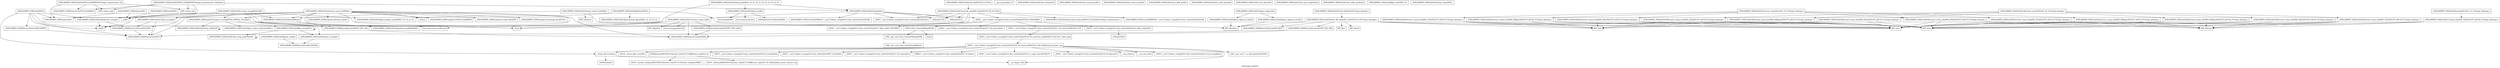 digraph "Call graph: grid3d.ll" {
	label="Call graph: grid3d.ll";

	Node0x5564bbf98810 [shape=record,label="{_ZdaPv}"];
	Node0x5564bbf92a80 [shape=record,label="{_ZN9LAMMPS_NS6Memory7destroyIiEEvRPPPT_}"];
	Node0x5564bbf92a80 -> Node0x5564bbf87130;
	Node0x5564bbe60f80 [shape=record,label="{_ZN9LAMMPS_NS6Grid3dC2EPNS_6LAMMPSEP19ompi_communicator_tiii}"];
	Node0x5564bbe60f80 -> Node0x5564bbed07b0;
	Node0x5564bbe60f80 -> Node0x5564bbebe4b0;
	Node0x5564bbe60f80 -> Node0x5564bbeb3df0;
	Node0x5564bbe60f80 -> Node0x5564bbde92e0;
	Node0x5564bbed07b0 [shape=record,label="{_ZN9LAMMPS_NS8PointersC2EPNS_6LAMMPSE}"];
	Node0x5564bbebe4b0 [shape=record,label="{MPI_Comm_rank}"];
	Node0x5564bbf2ae40 [shape=record,label="{__gxx_personality_v0}"];
	Node0x5564bbeb3df0 [shape=record,label="{MPI_Comm_size}"];
	Node0x5564bbf01f60 [shape=record,label="{_ZN9LAMMPS_NS6Grid3dC2EPNS_6LAMMPSEP19ompi_communicator_tiiiiiiiiiiiiiii}"];
	Node0x5564bbf01f60 -> Node0x5564bbed07b0;
	Node0x5564bbf01f60 -> Node0x5564bbebe4b0;
	Node0x5564bbf01f60 -> Node0x5564bbeb3df0;
	Node0x5564bbf01f60 -> Node0x5564bbeff6e0;
	Node0x5564bbf01f60 -> Node0x5564bbde92e0;
	Node0x5564bbeff6e0 [shape=record,label="{_ZN9LAMMPS_NS6Grid3d10initializeEv}"];
	Node0x5564bbeff6e0 -> Node0x5564bbf3e9c0;
	Node0x5564bbeff6e0 -> Node0x5564bbf4df70;
	Node0x5564bbeff6e0 -> Node0x5564bbf81570;
	Node0x5564bbeff6e0 -> Node0x5564bbf56830;
	Node0x5564bbeff6e0 -> Node0x5564bbf4a4d0;
	Node0x5564bbeff6e0 -> Node0x5564bbf425c0;
	Node0x5564bbdef1a0 [shape=record,label="{_ZN9LAMMPS_NS6Grid3d18forward_comm_tiledINS_6KSpaceEEEvPT_iiiPvS5_P15ompi_datatype_t}"];
	Node0x5564bbdef1a0 -> Node0x5564bbdf3c90;
	Node0x5564bbdef1a0 -> Node0x5564bbdf56d0;
	Node0x5564bbdef1a0 -> Node0x5564bc01c8c0;
	Node0x5564bbf7b7f0 [shape=record,label="{_ZN9LAMMPS_NS6Grid3dD2Ev}"];
	Node0x5564bbf7b7f0 -> Node0x5564bbf68370;
	Node0x5564bbf7b7f0 -> Node0x5564bbf9e3d0;
	Node0x5564bbf7b7f0 -> Node0x5564bbf87130;
	Node0x5564bbf7b7f0 -> Node0x5564bbf98810;
	Node0x5564bbf7b7f0 -> Node0x5564bbde92e0;
	Node0x5564bbf7b7f0 -> Node0x5564bbf8cec0;
	Node0x5564bbf7b7f0 -> Node0x5564bbf92a80;
	Node0x5564bbf68370 [shape=record,label="{_ZN9LAMMPS_NS6Memory7destroyIiEEvRPT_}"];
	Node0x5564bbf68370 -> Node0x5564bbf87130;
	Node0x5564bbf9e3d0 [shape=record,label="{__clang_call_terminate}"];
	Node0x5564bbf9e3d0 -> Node0x5564bbfbd010;
	Node0x5564bbf9e3d0 -> Node0x5564bbfb6140;
	Node0x5564bbfbd010 [shape=record,label="{__cxa_begin_catch}"];
	Node0x5564bbfb6140 [shape=record,label="{_ZSt9terminatev}"];
	Node0x5564bbf87130 [shape=record,label="{_ZN9LAMMPS_NS6Memory5sfreeEPv}"];
	Node0x5564bbdc82d0 [shape=record,label="{_ZN9LAMMPS_NS6Grid3d13clean_overlapEv}"];
	Node0x5564bbdc82d0 -> Node0x5564bbf68370;
	Node0x5564bbdc82d0 -> Node0x5564bbf87130;
	Node0x5564bbf8cec0 [shape=record,label="{_ZN9LAMMPS_NS6Grid3d16deallocate_remapEv}"];
	Node0x5564bbf8cec0 -> Node0x5564bbf68370;
	Node0x5564bbf8cec0 -> Node0x5564bbf98810;
	Node0x5564bbfe29b0 [shape=record,label="{_ZN9LAMMPS_NS6Grid3dD0Ev}"];
	Node0x5564bbfe29b0 -> Node0x5564bbfaedf0;
	Node0x5564bbfaedf0 [shape=record,label="{_ZdlPv}"];
	Node0x5564bbfaa950 [shape=record,label="{_ZN9LAMMPS_NS6Grid3d12set_distanceEd}"];
	Node0x5564bbff35f0 [shape=record,label="{_ZN9LAMMPS_NS6Grid3d16set_stencil_gridEii}"];
	Node0x5564bbe2c3f0 [shape=record,label="{_ZN9LAMMPS_NS6Grid3d16set_stencil_atomEii}"];
	Node0x5564bbe01690 [shape=record,label="{_ZN9LAMMPS_NS6Grid3d14set_shift_gridEd}"];
	Node0x5564bc001640 [shape=record,label="{_ZN9LAMMPS_NS6Grid3d14set_shift_atomEdd}"];
	Node0x5564bbdf4760 [shape=record,label="{_ZN9LAMMPS_NS6Grid3d11set_zfactorEd}"];
	Node0x5564bbdc7670 [shape=record,label="{_ZN9LAMMPS_NS6Grid3d15set_proc_neighsEiiiiii}"];
	Node0x5564bbe5bda0 [shape=record,label="{_ZN9LAMMPS_NS6Grid3d15set_caller_gridEiiiiii}"];
	Node0x5564bbdf5a00 [shape=record,label="{_ZN9LAMMPS_NS6Grid3d9identicalEPS0_}"];
	Node0x5564bbdf5a00 -> Node0x5564bbdc6600;
	Node0x5564bbdf5a00 -> Node0x5564bbdc6c80;
	Node0x5564bbdf5a00 -> Node0x5564bbdc60e0;
	Node0x5564bbdc6600 [shape=record,label="{_ZN9LAMMPS_NS6Grid3d16get_bounds_ownedERiS1_S1_S1_S1_S1_}"];
	Node0x5564bbdc6c80 [shape=record,label="{_ZN9LAMMPS_NS6Grid3d16get_bounds_ghostERiS1_S1_S1_S1_S1_}"];
	Node0x5564bbdc60e0 [shape=record,label="{MPI_Allreduce}"];
	Node0x5564bbdc7140 [shape=record,label="{_ZN9LAMMPS_NS6Grid3d8get_sizeERiS1_S1_}"];
	Node0x5564bbdc73c0 [shape=record,label="{_ZN9LAMMPS_NS6Grid3d10setup_gridERiS1_S1_S1_S1_S1_S1_S1_S1_S1_S1_S1_}"];
	Node0x5564bbdc73c0 -> Node0x5564bbdf47e0;
	Node0x5564bbdc73c0 -> Node0x5564bbeff6e0;
	Node0x5564bbdc73c0 -> Node0x5564bbde1110;
	Node0x5564bbea3fa0 [shape=record,label="{_ZN9LAMMPS_NS6Memory7smallocElPKc}"];
	Node0x5564bbe1d190 [shape=record,label="{MPI_Allgather}"];
	Node0x5564bbe30060 [shape=record,label="{_ZN9LAMMPS_NS6Grid3d10setup_commERiS1_}"];
	Node0x5564bbe2d360 [shape=record,label="{_ZN9LAMMPS_NS6Grid3d16setup_comm_brickERiS1_}"];
	Node0x5564bbe2d360 -> Node0x5564bbdc8240;
	Node0x5564bbe2d360 -> Node0x5564bbdc60e0;
	Node0x5564bbe2d360 -> Node0x5564bbdc7790;
	Node0x5564bbdf47e0 [shape=record,label="{_ZN9LAMMPS_NS6Grid3d14partition_gridEidddiRiS1_}"];
	Node0x5564bbde1110 [shape=record,label="{_ZN9LAMMPS_NS6Grid3d10ghost_gridEv}"];
	Node0x5564bbde1110 -> Node0x5564bbdf1b90;
	Node0x5564bbde1110 -> Node0x5564bbe4dfb0;
	Node0x5564bbde1110 -> Node0x5564bbf166f0;
	Node0x5564bbf4a4d0 [shape=record,label="{_ZN9LAMMPS_NS5Error3oneERKNSt7__cxx1112basic_stringIcSt11char_traitsIcESaIcEEEiS8_}"];
	Node0x5564bbf3e9c0 [shape=record,label="{_ZNSaIcEC1Ev}"];
	Node0x5564bbf4df70 [shape=record,label="{_ZNSt7__cxx1112basic_stringIcSt11char_traitsIcESaIcEEC2IS3_EEPKcRKS3_}"];
	Node0x5564bbf4df70 -> Node0x5564bbf4dff0;
	Node0x5564bbf4df70 -> Node0x5564bbf0b800;
	Node0x5564bbf4df70 -> Node0x5564bbe80960;
	Node0x5564bbf4df70 -> Node0x5564bbe300e0;
	Node0x5564bbf4df70 -> Node0x5564bbe18a50;
	Node0x5564bbf425c0 [shape=record,label="{_ZNSt7__cxx1112basic_stringIcSt11char_traitsIcESaIcEED1Ev}"];
	Node0x5564bbf56830 [shape=record,label="{_ZNSaIcED1Ev}"];
	Node0x5564bbf81570 [shape=record,label="{_ZN9LAMMPS_NS6Grid3d17extract_comm_infoEv}"];
	Node0x5564bbf81570 -> Node0x5564bbdfff40;
	Node0x5564bbf81570 -> Node0x5564bbf9ef70;
	Node0x5564bbf81570 -> Node0x5564bbe1d190;
	Node0x5564bbf81570 -> Node0x5564bbea3fa0;
	Node0x5564bbf81570 -> Node0x5564bbf885b0;
	Node0x5564bbf81570 -> Node0x5564bbe80310;
	Node0x5564bbe4dfb0 [shape=record,label="{_ZN9MathExtra7tribboxEPddS0_}"];
	Node0x5564bbf166f0 [shape=record,label="{llvm.fmuladd.f64}"];
	Node0x5564bbdfff40 [shape=record,label="{llvm.umul.with.overflow.i64}"];
	Node0x5564bbf9ef70 [shape=record,label="{_Znam}"];
	Node0x5564bbf885b0 [shape=record,label="{llvm.memcpy.p0.p0.i64}"];
	Node0x5564bbe80310 [shape=record,label="{_ZN9LAMMPS_NS6Memory6createIiEEPPPT_RS5_iiiPKc}"];
	Node0x5564bbe80310 -> Node0x5564bbea3fa0;
	Node0x5564bbdf1b90 [shape=record,label="{llvm.memset.p0.i64}"];
	Node0x5564bc01be10 [shape=record,label="{_ZN9LAMMPS_NS6Grid3d15compute_overlapEiPiS1_RPNS0_7OverlapE}"];
	Node0x5564bc01be10 -> Node0x5564bc01bce0;
	Node0x5564bc01be10 -> Node0x5564bbe40830;
	Node0x5564bc01be10 -> Node0x5564bbdfeb00;
	Node0x5564bc01be10 -> Node0x5564bbe38f00;
	Node0x5564bc01be10 -> Node0x5564bbe3c4a0;
	Node0x5564bc01be10 -> Node0x5564bbdf47e0;
	Node0x5564bbdc7790 [shape=record,label="{_ZN9LAMMPS_NS6Grid3d7indicesERPiiiiiii}"];
	Node0x5564bbdc7790 -> Node0x5564bc01bce0;
	Node0x5564bbdc8240 [shape=record,label="{MPI_Sendrecv}"];
	Node0x5564bc01bd90 [shape=record,label="{_ZN9LAMMPS_NS6Grid3d16setup_comm_tiledERiS1_}"];
	Node0x5564bc01bd90 -> Node0x5564bc01be10;
	Node0x5564bc01bd90 -> Node0x5564bc01bce0;
	Node0x5564bc01bd90 -> Node0x5564bbea3fa0;
	Node0x5564bc01bd90 -> Node0x5564bc01bec0;
	Node0x5564bc01bd90 -> Node0x5564bc01bf40;
	Node0x5564bc01bd90 -> Node0x5564bc01bfc0;
	Node0x5564bc01bd90 -> Node0x5564bbf87130;
	Node0x5564bc01bd90 -> Node0x5564bc01c040;
	Node0x5564bc01bd90 -> Node0x5564bc01c0c0;
	Node0x5564bc01bd90 -> Node0x5564bbf68370;
	Node0x5564bc01bd90 -> Node0x5564bbdc82d0;
	Node0x5564bc01bd90 -> Node0x5564bbf9ef70;
	Node0x5564bc01bd90 -> Node0x5564bbdfff40;
	Node0x5564bc01bd90 -> Node0x5564bbdc7790;
	Node0x5564bc01bd90 -> Node0x5564bbfaedf0;
	Node0x5564bc01bce0 [shape=record,label="{_ZN9LAMMPS_NS6Memory6createIiEEPT_RS3_iPKc}"];
	Node0x5564bc01bce0 -> Node0x5564bbea3fa0;
	Node0x5564bc01bec0 [shape=record,label="{_Znwm}"];
	Node0x5564bc01bf40 [shape=record,label="{_ZN9LAMMPS_NS9IrregularC1EPNS_6LAMMPSE}"];
	Node0x5564bc01bfc0 [shape=record,label="{_ZN9LAMMPS_NS9Irregular11create_dataEiPii}"];
	Node0x5564bc01c040 [shape=record,label="{_ZN9LAMMPS_NS9Irregular13exchange_dataEPciS1_}"];
	Node0x5564bc01c0c0 [shape=record,label="{_ZN9LAMMPS_NS9Irregular12destroy_dataEv}"];
	Node0x5564bbdd8f90 [shape=record,label="{_ZN9LAMMPS_NS6Grid3d14ghost_adjacentEv}"];
	Node0x5564bbdd8f90 -> Node0x5564bbdde140;
	Node0x5564bbdd8f90 -> Node0x5564bbddff90;
	Node0x5564bbdde140 [shape=record,label="{_ZN9LAMMPS_NS6Grid3d20ghost_adjacent_brickEv}"];
	Node0x5564bbdde140 -> Node0x5564bbdc60e0;
	Node0x5564bbddff90 [shape=record,label="{_ZN9LAMMPS_NS6Grid3d20ghost_adjacent_tiledEv}"];
	Node0x5564bbddff90 -> Node0x5564bbdc60e0;
	Node0x5564bbde4340 [shape=record,label="{_ZN9LAMMPS_NS6Grid3d12forward_commEiPviiiS1_S1_P15ompi_datatype_t}"];
	Node0x5564bbde4340 -> Node0x5564bbde6bd0;
	Node0x5564bbde4340 -> Node0x5564bbde98c0;
	Node0x5564bbde4340 -> Node0x5564bbdeb020;
	Node0x5564bbde4340 -> Node0x5564bbdef1a0;
	Node0x5564bbde4340 -> Node0x5564bbdf0360;
	Node0x5564bbde4340 -> Node0x5564bbdf3130;
	Node0x5564bbde6bd0 [shape=record,label="{_ZN9LAMMPS_NS6Grid3d18forward_comm_brickINS_6KSpaceEEEvPT_iiiPvS5_P15ompi_datatype_t}"];
	Node0x5564bbde6bd0 -> Node0x5564bbdfa5c0;
	Node0x5564bbde6bd0 -> Node0x5564bbdf3c90;
	Node0x5564bbde6bd0 -> Node0x5564bbdf56d0;
	Node0x5564bbde98c0 [shape=record,label="{_ZN9LAMMPS_NS6Grid3d18forward_comm_brickINS_4PairEEEvPT_iiiPvS5_P15ompi_datatype_t}"];
	Node0x5564bbde98c0 -> Node0x5564bbdfa5c0;
	Node0x5564bbde98c0 -> Node0x5564bbdf3c90;
	Node0x5564bbde98c0 -> Node0x5564bbdf56d0;
	Node0x5564bbdeb020 [shape=record,label="{_ZN9LAMMPS_NS6Grid3d18forward_comm_brickINS_3FixEEEvPT_iiiPvS5_P15ompi_datatype_t}"];
	Node0x5564bbdeb020 -> Node0x5564bbdfa5c0;
	Node0x5564bbdeb020 -> Node0x5564bbdf3c90;
	Node0x5564bbdeb020 -> Node0x5564bbdf56d0;
	Node0x5564bbdf0360 [shape=record,label="{_ZN9LAMMPS_NS6Grid3d18forward_comm_tiledINS_4PairEEEvPT_iiiPvS5_P15ompi_datatype_t}"];
	Node0x5564bbdf0360 -> Node0x5564bbdf3c90;
	Node0x5564bbdf0360 -> Node0x5564bbdf56d0;
	Node0x5564bbdf0360 -> Node0x5564bc01c8c0;
	Node0x5564bbdf3130 [shape=record,label="{_ZN9LAMMPS_NS6Grid3d18forward_comm_tiledINS_3FixEEEvPT_iiiPvS5_P15ompi_datatype_t}"];
	Node0x5564bbdf3130 -> Node0x5564bbdf3c90;
	Node0x5564bbdf3130 -> Node0x5564bbdf56d0;
	Node0x5564bbdf3130 -> Node0x5564bc01c8c0;
	Node0x5564bc01cbe0 [shape=record,label="{_ZN9LAMMPS_NS6Grid3d12reverse_commEiPviiiS1_S1_P15ompi_datatype_t}"];
	Node0x5564bc01cbe0 -> Node0x5564bc01cc60;
	Node0x5564bc01cbe0 -> Node0x5564bc01cce0;
	Node0x5564bc01cbe0 -> Node0x5564bc01cd60;
	Node0x5564bc01cbe0 -> Node0x5564bc01cde0;
	Node0x5564bc01cbe0 -> Node0x5564bc01ce60;
	Node0x5564bc01cbe0 -> Node0x5564bc01d030;
	Node0x5564bc01cc60 [shape=record,label="{_ZN9LAMMPS_NS6Grid3d18reverse_comm_brickINS_6KSpaceEEEvPT_iiiPvS5_P15ompi_datatype_t}"];
	Node0x5564bc01cc60 -> Node0x5564bbdfa5c0;
	Node0x5564bc01cc60 -> Node0x5564bbdf3c90;
	Node0x5564bc01cc60 -> Node0x5564bbdf56d0;
	Node0x5564bc01cce0 [shape=record,label="{_ZN9LAMMPS_NS6Grid3d18reverse_comm_brickINS_4PairEEEvPT_iiiPvS5_P15ompi_datatype_t}"];
	Node0x5564bc01cce0 -> Node0x5564bbdfa5c0;
	Node0x5564bc01cce0 -> Node0x5564bbdf3c90;
	Node0x5564bc01cce0 -> Node0x5564bbdf56d0;
	Node0x5564bc01cd60 [shape=record,label="{_ZN9LAMMPS_NS6Grid3d18reverse_comm_brickINS_3FixEEEvPT_iiiPvS5_P15ompi_datatype_t}"];
	Node0x5564bc01cd60 -> Node0x5564bbdfa5c0;
	Node0x5564bc01cd60 -> Node0x5564bbdf3c90;
	Node0x5564bc01cd60 -> Node0x5564bbdf56d0;
	Node0x5564bc01cde0 [shape=record,label="{_ZN9LAMMPS_NS6Grid3d18reverse_comm_tiledINS_6KSpaceEEEvPT_iiiPvS5_P15ompi_datatype_t}"];
	Node0x5564bc01cde0 -> Node0x5564bbdf3c90;
	Node0x5564bc01cde0 -> Node0x5564bbdf56d0;
	Node0x5564bc01cde0 -> Node0x5564bc01c8c0;
	Node0x5564bc01ce60 [shape=record,label="{_ZN9LAMMPS_NS6Grid3d18reverse_comm_tiledINS_4PairEEEvPT_iiiPvS5_P15ompi_datatype_t}"];
	Node0x5564bc01ce60 -> Node0x5564bbdf3c90;
	Node0x5564bc01ce60 -> Node0x5564bbdf56d0;
	Node0x5564bc01ce60 -> Node0x5564bc01c8c0;
	Node0x5564bc01d030 [shape=record,label="{_ZN9LAMMPS_NS6Grid3d18reverse_comm_tiledINS_3FixEEEvPT_iiiPvS5_P15ompi_datatype_t}"];
	Node0x5564bc01d030 -> Node0x5564bbdf3c90;
	Node0x5564bc01d030 -> Node0x5564bbdf56d0;
	Node0x5564bc01d030 -> Node0x5564bc01c8c0;
	Node0x5564bc01d890 [shape=record,label="{_ZN9LAMMPS_NS6Grid3d11setup_remapEPS0_RiS2_}"];
	Node0x5564bc01d890 -> Node0x5564bbf8cec0;
	Node0x5564bc01d890 -> Node0x5564bbdc6600;
	Node0x5564bc01d890 -> Node0x5564bc01be10;
	Node0x5564bc01d890 -> Node0x5564bbdfff40;
	Node0x5564bc01d890 -> Node0x5564bbf9ef70;
	Node0x5564bc01d890 -> Node0x5564bbdc7790;
	Node0x5564bc01d890 -> Node0x5564bbdc82d0;
	Node0x5564bc01d890 -> Node0x5564bbf98810;
	Node0x5564bbdfc580 [shape=record,label="{_ZN9LAMMPS_NS6Grid3d11remap_styleINS_3FixEEEvPT_iiiPvS5_P15ompi_datatype_t}"];
	Node0x5564bbdfc580 -> Node0x5564bbdf3c90;
	Node0x5564bbdfc580 -> Node0x5564bbdf56d0;
	Node0x5564bbdfc580 -> Node0x5564bc01c8c0;
	Node0x5564bbdfb0a0 [shape=record,label="{_ZN9LAMMPS_NS6Grid3d5remapEiPviiiS1_S1_P15ompi_datatype_t}"];
	Node0x5564bbdfb0a0 -> Node0x5564bbdfc580;
	Node0x5564bbdfd560 [shape=record,label="{_ZN9LAMMPS_NS6Grid3d9read_fileEiPvP8_IO_FILEii}"];
	Node0x5564bbdfd560 -> Node0x5564bbdfdda0;
	Node0x5564bbdfdda0 [shape=record,label="{_ZN9LAMMPS_NS6Grid3d15read_file_styleINS_3FixEEEvPT_P8_IO_FILEii}"];
	Node0x5564bbdfdda0 -> Node0x5564bbf9ef70;
	Node0x5564bbdfdda0 -> Node0x5564bbdcdda0;
	Node0x5564bbdfdda0 -> Node0x5564bbf3e9c0;
	Node0x5564bbdfdda0 -> Node0x5564bbf4df70;
	Node0x5564bbdfdda0 -> Node0x5564bbf98810;
	Node0x5564bbdfdda0 -> Node0x5564bc01de40;
	Node0x5564bbdfdda0 -> Node0x5564bbf425c0;
	Node0x5564bbdfdda0 -> Node0x5564bbf56830;
	Node0x5564bc01dec0 [shape=record,label="{_ZN9LAMMPS_NS6Grid3d10write_fileEiPviiiP15ompi_datatype_t}"];
	Node0x5564bc01dec0 -> Node0x5564bc01df40;
	Node0x5564bc01df40 [shape=record,label="{_ZN9LAMMPS_NS6Grid3d16write_file_styleINS_3FixEEEvPT_iiiP15ompi_datatype_t}"];
	Node0x5564bc01df40 -> Node0x5564bbdc60e0;
	Node0x5564bc01df40 -> Node0x5564bc01dff0;
	Node0x5564bc01df40 -> Node0x5564bbdffb00;
	Node0x5564bc01df40 -> Node0x5564bbdf3c90;
	Node0x5564bc01df40 -> Node0x5564bbdf56d0;
	Node0x5564bc01df40 -> Node0x5564bbdfa5c0;
	Node0x5564bc01df40 -> Node0x5564bc01e070;
	Node0x5564bc01df40 -> Node0x5564bbe356d0;
	Node0x5564bbe40830 [shape=record,label="{_ZN9LAMMPS_NS6Grid3d18proc_index_uniformEiidiPd}"];
	Node0x5564bbe3c4a0 [shape=record,label="{_ZN9LAMMPS_NS6Grid3d12grow_overlapEv}"];
	Node0x5564bbe3c4a0 -> Node0x5564bbe012d0;
	Node0x5564bbe38f00 [shape=record,label="{_ZN9LAMMPS_NS6Grid3d8box_dropEPiS1_}"];
	Node0x5564bbe38f00 -> Node0x5564bbe02ab0;
	Node0x5564bbe38f00 -> Node0x5564bbe3c4a0;
	Node0x5564bbe38f00 -> Node0x5564bbe38f00;
	Node0x5564bbdfeb00 [shape=record,label="{_ZN9LAMMPS_NS6Grid3d15partition_tiledEiiiPi}"];
	Node0x5564bbdfeb00 -> Node0x5564bbdfeb00;
	Node0x5564bbe02ab0 [shape=record,label="{_ZN9LAMMPS_NS6Grid3d13box_drop_gridEPiiiRiS1_}"];
	Node0x5564bbe02ab0 -> Node0x5564bbe02ab0;
	Node0x5564bbe04200 [shape=record,label="{_ZN9LAMMPS_NS6Grid3d9grow_swapEv}"];
	Node0x5564bbe04200 -> Node0x5564bbe012d0;
	Node0x5564bbe012d0 [shape=record,label="{_ZN9LAMMPS_NS6Memory8sreallocEPvlPKc}"];
	Node0x5564bbde92e0 [shape=record,label="{_ZN9LAMMPS_NS8PointersD2Ev}"];
	Node0x5564bbe05530 [shape=record,label="{_ZN9LAMMPS_NS8PointersD0Ev}"];
	Node0x5564bbe05530 -> Node0x5564bbde92e0;
	Node0x5564bbe05530 -> Node0x5564bbfaedf0;
	Node0x5564bbf4dff0 [shape=record,label="{_ZNSt7__cxx1112basic_stringIcSt11char_traitsIcESaIcEE13_M_local_dataEv}"];
	Node0x5564bbf0b800 [shape=record,label="{_ZNSt7__cxx1112basic_stringIcSt11char_traitsIcESaIcEE12_Alloc_hiderC1EPcRKS3_}"];
	Node0x5564bbe300e0 [shape=record,label="{_ZNSt7__cxx1112basic_stringIcSt11char_traitsIcESaIcEE12_M_constructIPKcEEvT_S8_}"];
	Node0x5564bbe300e0 -> Node0x5564bbe08360;
	Node0x5564bbe80960 [shape=record,label="{_ZNSt11char_traitsIcE6lengthEPKc}"];
	Node0x5564bbe80960 -> Node0x5564bbe0cc40;
	Node0x5564bbe80960 -> Node0x5564bbe119a0;
	Node0x5564bbe18a50 [shape=record,label="{_ZNSt7__cxx1112basic_stringIcSt11char_traitsIcESaIcEE12_Alloc_hiderD2Ev}"];
	Node0x5564bbe18a50 -> Node0x5564bbe0e040;
	Node0x5564bbe08360 [shape=record,label="{_ZNSt7__cxx1112basic_stringIcSt11char_traitsIcESaIcEE16_M_construct_auxIPKcEEvT_S8_St12__false_type}"];
	Node0x5564bbe08360 -> Node0x5564bbe15dd0;
	Node0x5564bbe15dd0 [shape=record,label="{_ZNSt7__cxx1112basic_stringIcSt11char_traitsIcESaIcEE12_M_constructIPKcEEvT_S8_St20forward_iterator_tag}"];
	Node0x5564bbe15dd0 -> Node0x5564bbe1aab0;
	Node0x5564bbe15dd0 -> Node0x5564bbe1ea30;
	Node0x5564bbe15dd0 -> Node0x5564bbe1f1d0;
	Node0x5564bbe15dd0 -> Node0x5564bbe29410;
	Node0x5564bbe15dd0 -> Node0x5564bbe25e00;
	Node0x5564bbe15dd0 -> Node0x5564bbe28570;
	Node0x5564bbe15dd0 -> Node0x5564bbe28a20;
	Node0x5564bbe15dd0 -> Node0x5564bbe3e760;
	Node0x5564bbe15dd0 -> Node0x5564bbfbd010;
	Node0x5564bbe15dd0 -> Node0x5564bbe3f440;
	Node0x5564bbe15dd0 -> Node0x5564bbe4e830;
	Node0x5564bbe15dd0 -> Node0x5564bbdeaf30;
	Node0x5564bbe15dd0 -> Node0x5564bbe55ac0;
	Node0x5564bbe15dd0 -> Node0x5564bbf9e3d0;
	Node0x5564bbe1aab0 [shape=record,label="{_ZN9__gnu_cxx17__is_null_pointerIKcEEbPT_}"];
	Node0x5564bbe1ea30 [shape=record,label="{_ZSt19__throw_logic_errorPKc}"];
	Node0x5564bbe1f1d0 [shape=record,label="{_ZSt8distanceIPKcENSt15iterator_traitsIT_E15difference_typeES3_S3_}"];
	Node0x5564bbe1f1d0 -> Node0x5564bbe535a0;
	Node0x5564bbe1f1d0 -> Node0x5564bbe54c30;
	Node0x5564bbe25e00 [shape=record,label="{_ZNSt7__cxx1112basic_stringIcSt11char_traitsIcESaIcEE7_M_dataEPc}"];
	Node0x5564bbe29410 [shape=record,label="{_ZNSt7__cxx1112basic_stringIcSt11char_traitsIcESaIcEE9_M_createERmm}"];
	Node0x5564bbe28570 [shape=record,label="{_ZNSt7__cxx1112basic_stringIcSt11char_traitsIcESaIcEE11_M_capacityEm}"];
	Node0x5564bbe3e760 [shape=record,label="{_ZNSt7__cxx1112basic_stringIcSt11char_traitsIcESaIcEE13_S_copy_charsEPcPKcS7_}"];
	Node0x5564bbe28a20 [shape=record,label="{_ZNKSt7__cxx1112basic_stringIcSt11char_traitsIcESaIcEE7_M_dataEv}"];
	Node0x5564bbe3f440 [shape=record,label="{_ZNSt7__cxx1112basic_stringIcSt11char_traitsIcESaIcEE10_M_disposeEv}"];
	Node0x5564bbe4e830 [shape=record,label="{__cxa_rethrow}"];
	Node0x5564bbdeaf30 [shape=record,label="{__cxa_end_catch}"];
	Node0x5564bbe55ac0 [shape=record,label="{_ZNSt7__cxx1112basic_stringIcSt11char_traitsIcESaIcEE13_M_set_lengthEm}"];
	Node0x5564bbe54c30 [shape=record,label="{_ZSt10__distanceIPKcENSt15iterator_traitsIT_E15difference_typeES3_S3_St26random_access_iterator_tag}"];
	Node0x5564bbe535a0 [shape=record,label="{_ZSt19__iterator_categoryIPKcENSt15iterator_traitsIT_E17iterator_categoryERKS3_}"];
	Node0x5564bbe0cc40 [shape=record,label="{_ZN9__gnu_cxx11char_traitsIcE6lengthEPKc}"];
	Node0x5564bbe0cc40 -> Node0x5564bbe5c9f0;
	Node0x5564bbe119a0 [shape=record,label="{strlen}"];
	Node0x5564bbe5c9f0 [shape=record,label="{_ZN9__gnu_cxx11char_traitsIcE2eqERKcS3_}"];
	Node0x5564bbe0e040 [shape=record,label="{_ZNSaIcED2Ev}"];
	Node0x5564bbdf3c90 [shape=record,label="{MPI_Irecv}"];
	Node0x5564bbdf56d0 [shape=record,label="{MPI_Send}"];
	Node0x5564bbdfa5c0 [shape=record,label="{MPI_Wait}"];
	Node0x5564bc01c8c0 [shape=record,label="{MPI_Waitany}"];
	Node0x5564bbdcdda0 [shape=record,label="{_ZN9LAMMPS_NS5utils20read_lines_from_fileEP8_IO_FILEiiPciP19ompi_communicator_t}"];
	Node0x5564bc01de40 [shape=record,label="{_ZN9LAMMPS_NS5Error3allERKNSt7__cxx1112basic_stringIcSt11char_traitsIcESaIcEEEiS8_}"];
	Node0x5564bc01dff0 [shape=record,label="{_ZN9LAMMPS_NS6Memory6createIcEEPT_RS3_iPKc}"];
	Node0x5564bc01dff0 -> Node0x5564bbea3fa0;
	Node0x5564bc01e070 [shape=record,label="{MPI_Recv}"];
	Node0x5564bbe356d0 [shape=record,label="{MPI_Rsend}"];
	Node0x5564bbdffb00 [shape=record,label="{_ZN9LAMMPS_NS6Memory7destroyIcEEvRPT_}"];
	Node0x5564bbdffb00 -> Node0x5564bbf87130;
}
